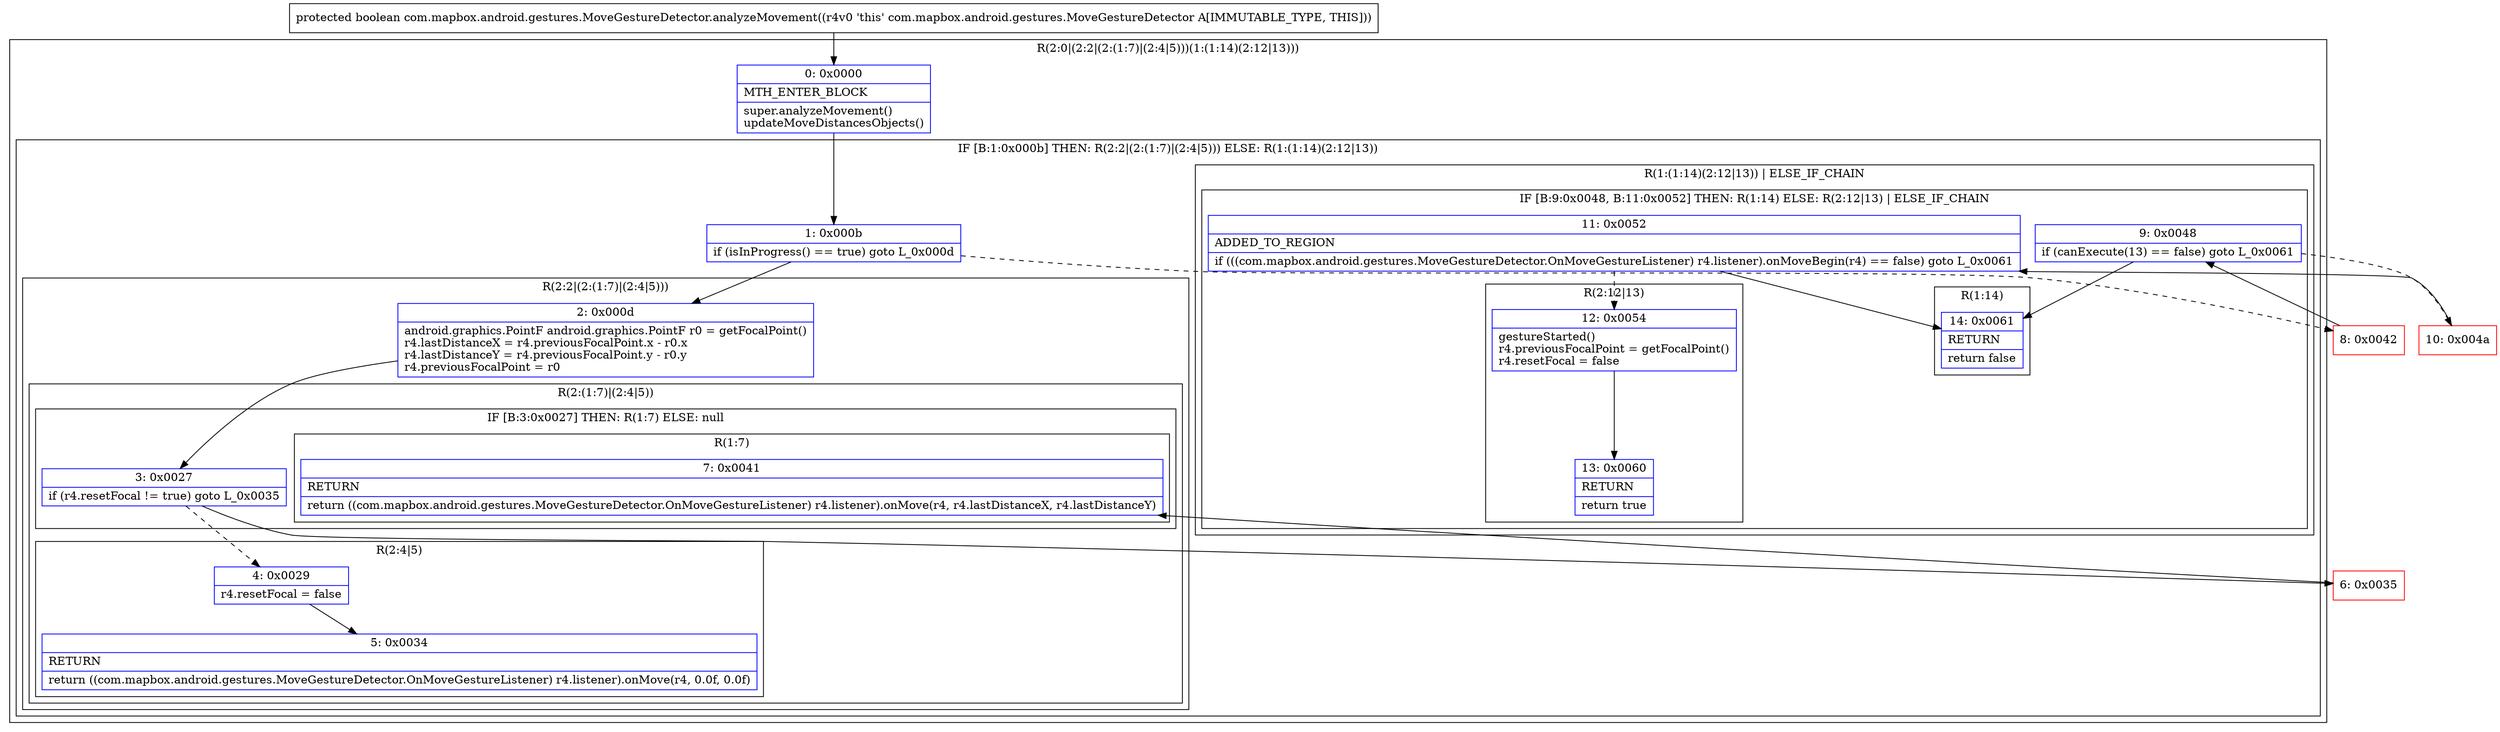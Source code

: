 digraph "CFG forcom.mapbox.android.gestures.MoveGestureDetector.analyzeMovement()Z" {
subgraph cluster_Region_437977906 {
label = "R(2:0|(2:2|(2:(1:7)|(2:4|5)))(1:(1:14)(2:12|13)))";
node [shape=record,color=blue];
Node_0 [shape=record,label="{0\:\ 0x0000|MTH_ENTER_BLOCK\l|super.analyzeMovement()\lupdateMoveDistancesObjects()\l}"];
subgraph cluster_IfRegion_498598758 {
label = "IF [B:1:0x000b] THEN: R(2:2|(2:(1:7)|(2:4|5))) ELSE: R(1:(1:14)(2:12|13))";
node [shape=record,color=blue];
Node_1 [shape=record,label="{1\:\ 0x000b|if (isInProgress() == true) goto L_0x000d\l}"];
subgraph cluster_Region_1695466526 {
label = "R(2:2|(2:(1:7)|(2:4|5)))";
node [shape=record,color=blue];
Node_2 [shape=record,label="{2\:\ 0x000d|android.graphics.PointF android.graphics.PointF r0 = getFocalPoint()\lr4.lastDistanceX = r4.previousFocalPoint.x \- r0.x\lr4.lastDistanceY = r4.previousFocalPoint.y \- r0.y\lr4.previousFocalPoint = r0\l}"];
subgraph cluster_Region_96670515 {
label = "R(2:(1:7)|(2:4|5))";
node [shape=record,color=blue];
subgraph cluster_IfRegion_1305293322 {
label = "IF [B:3:0x0027] THEN: R(1:7) ELSE: null";
node [shape=record,color=blue];
Node_3 [shape=record,label="{3\:\ 0x0027|if (r4.resetFocal != true) goto L_0x0035\l}"];
subgraph cluster_Region_260946450 {
label = "R(1:7)";
node [shape=record,color=blue];
Node_7 [shape=record,label="{7\:\ 0x0041|RETURN\l|return ((com.mapbox.android.gestures.MoveGestureDetector.OnMoveGestureListener) r4.listener).onMove(r4, r4.lastDistanceX, r4.lastDistanceY)\l}"];
}
}
subgraph cluster_Region_1391672246 {
label = "R(2:4|5)";
node [shape=record,color=blue];
Node_4 [shape=record,label="{4\:\ 0x0029|r4.resetFocal = false\l}"];
Node_5 [shape=record,label="{5\:\ 0x0034|RETURN\l|return ((com.mapbox.android.gestures.MoveGestureDetector.OnMoveGestureListener) r4.listener).onMove(r4, 0.0f, 0.0f)\l}"];
}
}
}
subgraph cluster_Region_1337253968 {
label = "R(1:(1:14)(2:12|13)) | ELSE_IF_CHAIN\l";
node [shape=record,color=blue];
subgraph cluster_IfRegion_1800263374 {
label = "IF [B:9:0x0048, B:11:0x0052] THEN: R(1:14) ELSE: R(2:12|13) | ELSE_IF_CHAIN\l";
node [shape=record,color=blue];
Node_9 [shape=record,label="{9\:\ 0x0048|if (canExecute(13) == false) goto L_0x0061\l}"];
Node_11 [shape=record,label="{11\:\ 0x0052|ADDED_TO_REGION\l|if (((com.mapbox.android.gestures.MoveGestureDetector.OnMoveGestureListener) r4.listener).onMoveBegin(r4) == false) goto L_0x0061\l}"];
subgraph cluster_Region_166902943 {
label = "R(1:14)";
node [shape=record,color=blue];
Node_14 [shape=record,label="{14\:\ 0x0061|RETURN\l|return false\l}"];
}
subgraph cluster_Region_1108809884 {
label = "R(2:12|13)";
node [shape=record,color=blue];
Node_12 [shape=record,label="{12\:\ 0x0054|gestureStarted()\lr4.previousFocalPoint = getFocalPoint()\lr4.resetFocal = false\l}"];
Node_13 [shape=record,label="{13\:\ 0x0060|RETURN\l|return true\l}"];
}
}
}
}
}
Node_6 [shape=record,color=red,label="{6\:\ 0x0035}"];
Node_8 [shape=record,color=red,label="{8\:\ 0x0042}"];
Node_10 [shape=record,color=red,label="{10\:\ 0x004a}"];
MethodNode[shape=record,label="{protected boolean com.mapbox.android.gestures.MoveGestureDetector.analyzeMovement((r4v0 'this' com.mapbox.android.gestures.MoveGestureDetector A[IMMUTABLE_TYPE, THIS])) }"];
MethodNode -> Node_0;
Node_0 -> Node_1;
Node_1 -> Node_2;
Node_1 -> Node_8[style=dashed];
Node_2 -> Node_3;
Node_3 -> Node_4[style=dashed];
Node_3 -> Node_6;
Node_4 -> Node_5;
Node_9 -> Node_10[style=dashed];
Node_9 -> Node_14;
Node_11 -> Node_12[style=dashed];
Node_11 -> Node_14;
Node_12 -> Node_13;
Node_6 -> Node_7;
Node_8 -> Node_9;
Node_10 -> Node_11;
}

